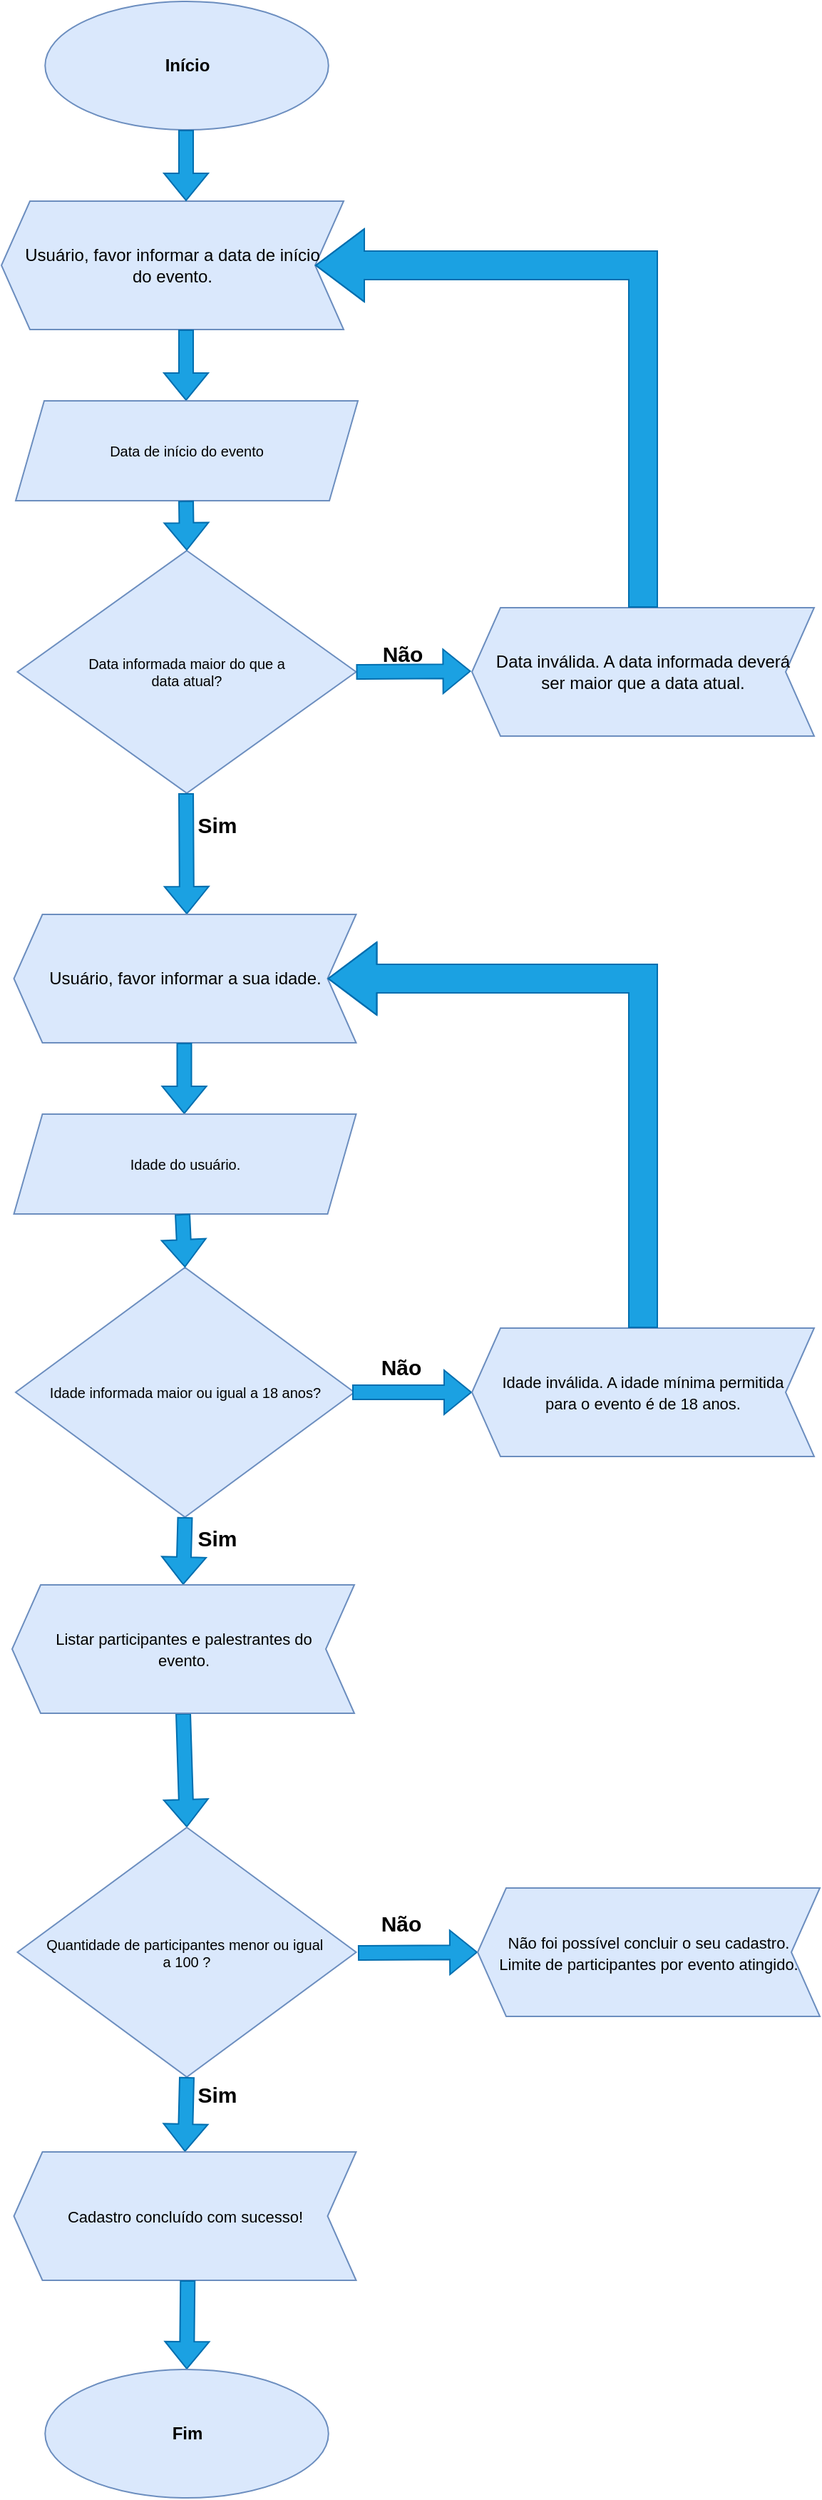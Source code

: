 <mxfile version="16.5.5" type="device"><diagram id="gLHC6ergqinPAawyc48q" name="Page-1"><mxGraphModel dx="1689" dy="393" grid="1" gridSize="10" guides="1" tooltips="1" connect="1" arrows="1" fold="1" page="1" pageScale="1" pageWidth="827" pageHeight="1169" math="0" shadow="0"><root><mxCell id="0"/><mxCell id="1" parent="0"/><mxCell id="40kVHkRCC_nWUP1zWpjk-2" value="&lt;font style=&quot;vertical-align: inherit&quot;&gt;&lt;font style=&quot;vertical-align: inherit&quot;&gt;&lt;b&gt;Início&lt;/b&gt;&lt;/font&gt;&lt;/font&gt;" style="ellipse;whiteSpace=wrap;html=1;fillColor=#dae8fc;strokeColor=#6c8ebf;" vertex="1" parent="1"><mxGeometry x="20.63" y="30" width="198.75" height="90" as="geometry"/></mxCell><mxCell id="40kVHkRCC_nWUP1zWpjk-4" value="&lt;font style=&quot;vertical-align: inherit&quot;&gt;&lt;font style=&quot;vertical-align: inherit&quot;&gt;&lt;font style=&quot;vertical-align: inherit&quot;&gt;&lt;font style=&quot;vertical-align: inherit&quot;&gt;&lt;font style=&quot;vertical-align: inherit&quot;&gt;&lt;font style=&quot;vertical-align: inherit&quot;&gt;&lt;font style=&quot;vertical-align: inherit&quot;&gt;&lt;font style=&quot;vertical-align: inherit&quot;&gt;&lt;font style=&quot;vertical-align: inherit&quot;&gt;&lt;font style=&quot;vertical-align: inherit&quot;&gt;Usuário, favor informar a data de início&lt;br&gt;do evento.&lt;/font&gt;&lt;/font&gt;&lt;/font&gt;&lt;/font&gt;&lt;/font&gt;&lt;/font&gt;&lt;/font&gt;&lt;/font&gt;&lt;/font&gt;&lt;/font&gt;" style="shape=step;perimeter=stepPerimeter;whiteSpace=wrap;html=1;fixedSize=1;rotation=0;direction=west;fillColor=#dae8fc;strokeColor=#6c8ebf;" vertex="1" parent="1"><mxGeometry x="-10" y="170" width="240" height="90" as="geometry"/></mxCell><mxCell id="40kVHkRCC_nWUP1zWpjk-7" value="" style="shape=flexArrow;endArrow=classic;html=1;rounded=0;fontSize=10;fillColor=#1ba1e2;strokeColor=#006EAF;" edge="1" parent="1"><mxGeometry width="50" height="50" relative="1" as="geometry"><mxPoint x="119.5" y="120" as="sourcePoint"/><mxPoint x="119.5" y="170" as="targetPoint"/></mxGeometry></mxCell><mxCell id="40kVHkRCC_nWUP1zWpjk-8" value="" style="shape=flexArrow;endArrow=classic;html=1;rounded=0;fontSize=10;fillColor=#1ba1e2;strokeColor=#006EAF;" edge="1" parent="1"><mxGeometry width="50" height="50" relative="1" as="geometry"><mxPoint x="119.5" y="260" as="sourcePoint"/><mxPoint x="119.5" y="310" as="targetPoint"/></mxGeometry></mxCell><mxCell id="40kVHkRCC_nWUP1zWpjk-9" value="Data de início do evento" style="shape=parallelogram;perimeter=parallelogramPerimeter;whiteSpace=wrap;html=1;fixedSize=1;fontSize=10;fillColor=#dae8fc;strokeColor=#6c8ebf;" vertex="1" parent="1"><mxGeometry y="310" width="240" height="70" as="geometry"/></mxCell><mxCell id="40kVHkRCC_nWUP1zWpjk-10" value="Data informada maior do que a&lt;br&gt;data atual?" style="rhombus;whiteSpace=wrap;html=1;fontSize=10;fillColor=#dae8fc;strokeColor=#6c8ebf;" vertex="1" parent="1"><mxGeometry x="1.25" y="415" width="237.5" height="170" as="geometry"/></mxCell><mxCell id="40kVHkRCC_nWUP1zWpjk-13" value="" style="shape=flexArrow;endArrow=classic;html=1;rounded=0;fontSize=10;entryX=0.5;entryY=0;entryDx=0;entryDy=0;fillColor=#1ba1e2;strokeColor=#006EAF;" edge="1" parent="1" target="40kVHkRCC_nWUP1zWpjk-10"><mxGeometry width="50" height="50" relative="1" as="geometry"><mxPoint x="119.5" y="380" as="sourcePoint"/><mxPoint x="120" y="410" as="targetPoint"/></mxGeometry></mxCell><mxCell id="40kVHkRCC_nWUP1zWpjk-16" value="" style="shape=flexArrow;endArrow=classic;html=1;rounded=0;fontSize=10;fillColor=#1ba1e2;strokeColor=#006EAF;" edge="1" parent="1"><mxGeometry width="50" height="50" relative="1" as="geometry"><mxPoint x="119.51" y="585" as="sourcePoint"/><mxPoint x="120.01" y="670" as="targetPoint"/></mxGeometry></mxCell><mxCell id="40kVHkRCC_nWUP1zWpjk-17" value="" style="shape=flexArrow;endArrow=classic;html=1;rounded=0;fontSize=10;fillColor=#1ba1e2;strokeColor=#006EAF;" edge="1" parent="1"><mxGeometry width="50" height="50" relative="1" as="geometry"><mxPoint x="238.75" y="500" as="sourcePoint"/><mxPoint x="319.25" y="499.5" as="targetPoint"/></mxGeometry></mxCell><mxCell id="40kVHkRCC_nWUP1zWpjk-18" value="Data inválida. A data informada deverá&lt;br&gt;ser maior que a data atual." style="shape=step;perimeter=stepPerimeter;whiteSpace=wrap;html=1;fixedSize=1;rotation=0;direction=west;fillColor=#dae8fc;strokeColor=#6c8ebf;" vertex="1" parent="1"><mxGeometry x="320" y="455" width="240" height="90" as="geometry"/></mxCell><mxCell id="40kVHkRCC_nWUP1zWpjk-19" value="" style="shape=flexArrow;endArrow=classic;html=1;rounded=0;fontSize=10;exitX=0.5;exitY=1;exitDx=0;exitDy=0;endWidth=30;endSize=11;width=20;fillColor=#1ba1e2;strokeColor=#006EAF;" edge="1" parent="1" source="40kVHkRCC_nWUP1zWpjk-18" target="40kVHkRCC_nWUP1zWpjk-4"><mxGeometry width="50" height="50" relative="1" as="geometry"><mxPoint x="440" y="280" as="sourcePoint"/><mxPoint x="440" y="220" as="targetPoint"/><Array as="points"><mxPoint x="440" y="215"/></Array></mxGeometry></mxCell><mxCell id="40kVHkRCC_nWUP1zWpjk-20" value="&lt;font style=&quot;vertical-align: inherit&quot;&gt;&lt;font style=&quot;vertical-align: inherit&quot;&gt;&lt;font style=&quot;vertical-align: inherit&quot;&gt;&lt;font style=&quot;vertical-align: inherit&quot;&gt;&lt;font style=&quot;vertical-align: inherit&quot;&gt;&lt;font style=&quot;vertical-align: inherit&quot;&gt;&lt;font style=&quot;vertical-align: inherit&quot;&gt;&lt;font style=&quot;vertical-align: inherit&quot;&gt;&lt;font style=&quot;vertical-align: inherit&quot;&gt;&lt;font style=&quot;vertical-align: inherit&quot;&gt;Usuário, favor informar a sua idade.&lt;/font&gt;&lt;/font&gt;&lt;/font&gt;&lt;/font&gt;&lt;/font&gt;&lt;/font&gt;&lt;/font&gt;&lt;/font&gt;&lt;/font&gt;&lt;/font&gt;" style="shape=step;perimeter=stepPerimeter;whiteSpace=wrap;html=1;fixedSize=1;rotation=0;direction=west;fillColor=#dae8fc;strokeColor=#6c8ebf;" vertex="1" parent="1"><mxGeometry x="-1.25" y="670" width="240" height="90" as="geometry"/></mxCell><mxCell id="40kVHkRCC_nWUP1zWpjk-21" value="" style="shape=flexArrow;endArrow=classic;html=1;rounded=0;fontSize=10;fillColor=#1ba1e2;strokeColor=#006EAF;" edge="1" parent="1"><mxGeometry width="50" height="50" relative="1" as="geometry"><mxPoint x="118.25" y="760" as="sourcePoint"/><mxPoint x="118.25" y="810" as="targetPoint"/></mxGeometry></mxCell><mxCell id="40kVHkRCC_nWUP1zWpjk-22" value="Idade do usuário." style="shape=parallelogram;perimeter=parallelogramPerimeter;whiteSpace=wrap;html=1;fixedSize=1;fontSize=10;fillColor=#dae8fc;strokeColor=#6c8ebf;" vertex="1" parent="1"><mxGeometry x="-1.25" y="810" width="240" height="70" as="geometry"/></mxCell><mxCell id="40kVHkRCC_nWUP1zWpjk-26" value="Idade informada maior ou igual a 18 anos?" style="rhombus;whiteSpace=wrap;html=1;fontSize=10;fillColor=#dae8fc;strokeColor=#6c8ebf;" vertex="1" parent="1"><mxGeometry y="917.5" width="237.5" height="175" as="geometry"/></mxCell><mxCell id="40kVHkRCC_nWUP1zWpjk-27" value="" style="shape=flexArrow;endArrow=classic;html=1;rounded=0;fontSize=10;entryX=0.5;entryY=0;entryDx=0;entryDy=0;fillColor=#1ba1e2;strokeColor=#006EAF;" edge="1" parent="1" target="40kVHkRCC_nWUP1zWpjk-26"><mxGeometry width="50" height="50" relative="1" as="geometry"><mxPoint x="117" y="880" as="sourcePoint"/><mxPoint x="117.5" y="910" as="targetPoint"/></mxGeometry></mxCell><mxCell id="40kVHkRCC_nWUP1zWpjk-28" value="" style="shape=flexArrow;endArrow=classic;html=1;rounded=0;fontSize=10;entryX=1;entryY=0.5;entryDx=0;entryDy=0;fillColor=#1ba1e2;strokeColor=#006EAF;" edge="1" parent="1" target="40kVHkRCC_nWUP1zWpjk-29"><mxGeometry width="50" height="50" relative="1" as="geometry"><mxPoint x="236" y="1005" as="sourcePoint"/><mxPoint x="316.75" y="1002" as="targetPoint"/></mxGeometry></mxCell><mxCell id="40kVHkRCC_nWUP1zWpjk-29" value="&lt;font style=&quot;font-size: 11px&quot;&gt;Idade inválida. A idade mínima permitida &lt;br&gt;para o evento é de 18 anos.&lt;/font&gt;" style="shape=step;perimeter=stepPerimeter;whiteSpace=wrap;html=1;fixedSize=1;rotation=0;direction=west;fillColor=#dae8fc;strokeColor=#6c8ebf;" vertex="1" parent="1"><mxGeometry x="320" y="960" width="240" height="90" as="geometry"/></mxCell><mxCell id="40kVHkRCC_nWUP1zWpjk-30" value="" style="shape=flexArrow;endArrow=classic;html=1;rounded=0;fontSize=10;exitX=0.5;exitY=1;exitDx=0;exitDy=0;endWidth=30;endSize=11;width=20;entryX=0;entryY=0.5;entryDx=0;entryDy=0;fillColor=#1ba1e2;strokeColor=#006EAF;" edge="1" parent="1" source="40kVHkRCC_nWUP1zWpjk-29" target="40kVHkRCC_nWUP1zWpjk-20"><mxGeometry width="50" height="50" relative="1" as="geometry"><mxPoint x="460" y="785" as="sourcePoint"/><mxPoint x="230" y="720" as="targetPoint"/><Array as="points"><mxPoint x="440" y="715"/></Array></mxGeometry></mxCell><mxCell id="40kVHkRCC_nWUP1zWpjk-49" value="" style="shape=flexArrow;endArrow=classic;html=1;rounded=0;fontSize=10;entryX=0.5;entryY=1;entryDx=0;entryDy=0;exitX=0.5;exitY=1;exitDx=0;exitDy=0;fillColor=#1ba1e2;strokeColor=#006EAF;" edge="1" parent="1" target="40kVHkRCC_nWUP1zWpjk-51" source="40kVHkRCC_nWUP1zWpjk-26"><mxGeometry width="50" height="50" relative="1" as="geometry"><mxPoint x="120" y="1100" as="sourcePoint"/><mxPoint x="120" y="1132" as="targetPoint"/></mxGeometry></mxCell><mxCell id="40kVHkRCC_nWUP1zWpjk-50" value="" style="shape=flexArrow;endArrow=classic;html=1;rounded=0;fontSize=10;exitX=0.5;exitY=0;exitDx=0;exitDy=0;entryX=0.5;entryY=0;entryDx=0;entryDy=0;fillColor=#1ba1e2;strokeColor=#006EAF;" edge="1" parent="1" source="40kVHkRCC_nWUP1zWpjk-51" target="40kVHkRCC_nWUP1zWpjk-52"><mxGeometry width="50" height="50" relative="1" as="geometry"><mxPoint x="119.51" y="1240" as="sourcePoint"/><mxPoint x="120" y="1310" as="targetPoint"/></mxGeometry></mxCell><mxCell id="40kVHkRCC_nWUP1zWpjk-51" value="&lt;span style=&quot;font-size: 11px&quot;&gt;Listar participantes e palestrantes do &lt;br&gt;evento.&lt;/span&gt;" style="shape=step;perimeter=stepPerimeter;whiteSpace=wrap;html=1;fixedSize=1;rotation=0;direction=west;fillColor=#dae8fc;strokeColor=#6c8ebf;" vertex="1" parent="1"><mxGeometry x="-2.5" y="1140" width="240" height="90" as="geometry"/></mxCell><mxCell id="40kVHkRCC_nWUP1zWpjk-52" value="Quantidade de participantes menor ou igual&amp;nbsp;&lt;br&gt;a 100 ?" style="rhombus;whiteSpace=wrap;html=1;fontSize=10;fillColor=#dae8fc;strokeColor=#6c8ebf;" vertex="1" parent="1"><mxGeometry x="1.26" y="1310" width="237.5" height="175" as="geometry"/></mxCell><mxCell id="40kVHkRCC_nWUP1zWpjk-53" value="" style="shape=flexArrow;endArrow=classic;html=1;rounded=0;fontSize=10;entryX=1;entryY=0.5;entryDx=0;entryDy=0;fillColor=#1ba1e2;strokeColor=#006EAF;" edge="1" parent="1" target="40kVHkRCC_nWUP1zWpjk-54"><mxGeometry width="50" height="50" relative="1" as="geometry"><mxPoint x="240" y="1398" as="sourcePoint"/><mxPoint x="320.75" y="1394.5" as="targetPoint"/></mxGeometry></mxCell><mxCell id="40kVHkRCC_nWUP1zWpjk-54" value="&lt;span style=&quot;font-size: 11px&quot;&gt;Não foi possível concluir o seu cadastro.&lt;br&gt;Limite de participantes por evento atingido.&lt;/span&gt;" style="shape=step;perimeter=stepPerimeter;whiteSpace=wrap;html=1;fixedSize=1;rotation=0;direction=west;fillColor=#dae8fc;strokeColor=#6c8ebf;" vertex="1" parent="1"><mxGeometry x="324" y="1352.5" width="240" height="90" as="geometry"/></mxCell><mxCell id="40kVHkRCC_nWUP1zWpjk-56" value="" style="shape=flexArrow;endArrow=classic;html=1;rounded=0;fontSize=10;entryX=0.5;entryY=1;entryDx=0;entryDy=0;exitX=0.5;exitY=1;exitDx=0;exitDy=0;fillColor=#1ba1e2;strokeColor=#006EAF;" edge="1" parent="1" target="40kVHkRCC_nWUP1zWpjk-57" source="40kVHkRCC_nWUP1zWpjk-52"><mxGeometry width="50" height="50" relative="1" as="geometry"><mxPoint x="120" y="1490" as="sourcePoint"/><mxPoint x="121.25" y="1529.5" as="targetPoint"/></mxGeometry></mxCell><mxCell id="40kVHkRCC_nWUP1zWpjk-57" value="&lt;span style=&quot;font-size: 11px&quot;&gt;Cadastro concluído com sucesso!&lt;/span&gt;" style="shape=step;perimeter=stepPerimeter;whiteSpace=wrap;html=1;fixedSize=1;rotation=0;direction=west;fillColor=#dae8fc;strokeColor=#6c8ebf;" vertex="1" parent="1"><mxGeometry x="-1.25" y="1537.5" width="240" height="90" as="geometry"/></mxCell><mxCell id="40kVHkRCC_nWUP1zWpjk-58" value="&lt;font style=&quot;font-size: 15px&quot;&gt;Sim&lt;/font&gt;" style="text;strokeColor=none;fillColor=none;html=1;fontSize=24;fontStyle=1;verticalAlign=middle;align=center;" vertex="1" parent="1"><mxGeometry x="110" y="1100" width="62.5" height="10" as="geometry"/></mxCell><mxCell id="40kVHkRCC_nWUP1zWpjk-61" value="&lt;font style=&quot;font-size: 15px&quot;&gt;Sim&lt;/font&gt;" style="text;strokeColor=none;fillColor=none;html=1;fontSize=24;fontStyle=1;verticalAlign=middle;align=center;" vertex="1" parent="1"><mxGeometry x="110" y="1490" width="62.5" height="10" as="geometry"/></mxCell><mxCell id="40kVHkRCC_nWUP1zWpjk-62" value="&lt;font style=&quot;font-size: 15px&quot;&gt;Sim&lt;/font&gt;" style="text;strokeColor=none;fillColor=none;html=1;fontSize=24;fontStyle=1;verticalAlign=middle;align=center;" vertex="1" parent="1"><mxGeometry x="110" y="600" width="62.5" height="10" as="geometry"/></mxCell><mxCell id="40kVHkRCC_nWUP1zWpjk-63" value="&lt;font style=&quot;font-size: 15px&quot;&gt;Não&lt;/font&gt;" style="text;strokeColor=none;fillColor=none;html=1;fontSize=24;fontStyle=1;verticalAlign=middle;align=center;" vertex="1" parent="1"><mxGeometry x="240" y="480" width="62.5" height="10" as="geometry"/></mxCell><mxCell id="40kVHkRCC_nWUP1zWpjk-64" value="&lt;font style=&quot;font-size: 15px&quot;&gt;Não&lt;/font&gt;" style="text;strokeColor=none;fillColor=none;html=1;fontSize=24;fontStyle=1;verticalAlign=middle;align=center;" vertex="1" parent="1"><mxGeometry x="239" y="980" width="62.5" height="10" as="geometry"/></mxCell><mxCell id="40kVHkRCC_nWUP1zWpjk-65" value="&lt;font style=&quot;font-size: 15px&quot;&gt;Não&lt;/font&gt;" style="text;strokeColor=none;fillColor=none;html=1;fontSize=24;fontStyle=1;verticalAlign=middle;align=center;" vertex="1" parent="1"><mxGeometry x="239" y="1370" width="62.5" height="10" as="geometry"/></mxCell><mxCell id="40kVHkRCC_nWUP1zWpjk-74" value="" style="shape=flexArrow;endArrow=classic;html=1;rounded=0;fontSize=10;entryX=0.5;entryY=0;entryDx=0;entryDy=0;exitX=0.5;exitY=1;exitDx=0;exitDy=0;fillColor=#1ba1e2;strokeColor=#006EAF;" edge="1" parent="1" target="40kVHkRCC_nWUP1zWpjk-75"><mxGeometry width="50" height="50" relative="1" as="geometry"><mxPoint x="120.63" y="1627.5" as="sourcePoint"/><mxPoint x="119.37" y="1680" as="targetPoint"/></mxGeometry></mxCell><mxCell id="40kVHkRCC_nWUP1zWpjk-75" value="&lt;font style=&quot;vertical-align: inherit&quot;&gt;&lt;font style=&quot;vertical-align: inherit&quot;&gt;&lt;b&gt;Fim&lt;/b&gt;&lt;/font&gt;&lt;/font&gt;" style="ellipse;whiteSpace=wrap;html=1;fillColor=#dae8fc;strokeColor=#6c8ebf;" vertex="1" parent="1"><mxGeometry x="20.63" y="1690" width="198.75" height="90" as="geometry"/></mxCell></root></mxGraphModel></diagram></mxfile>